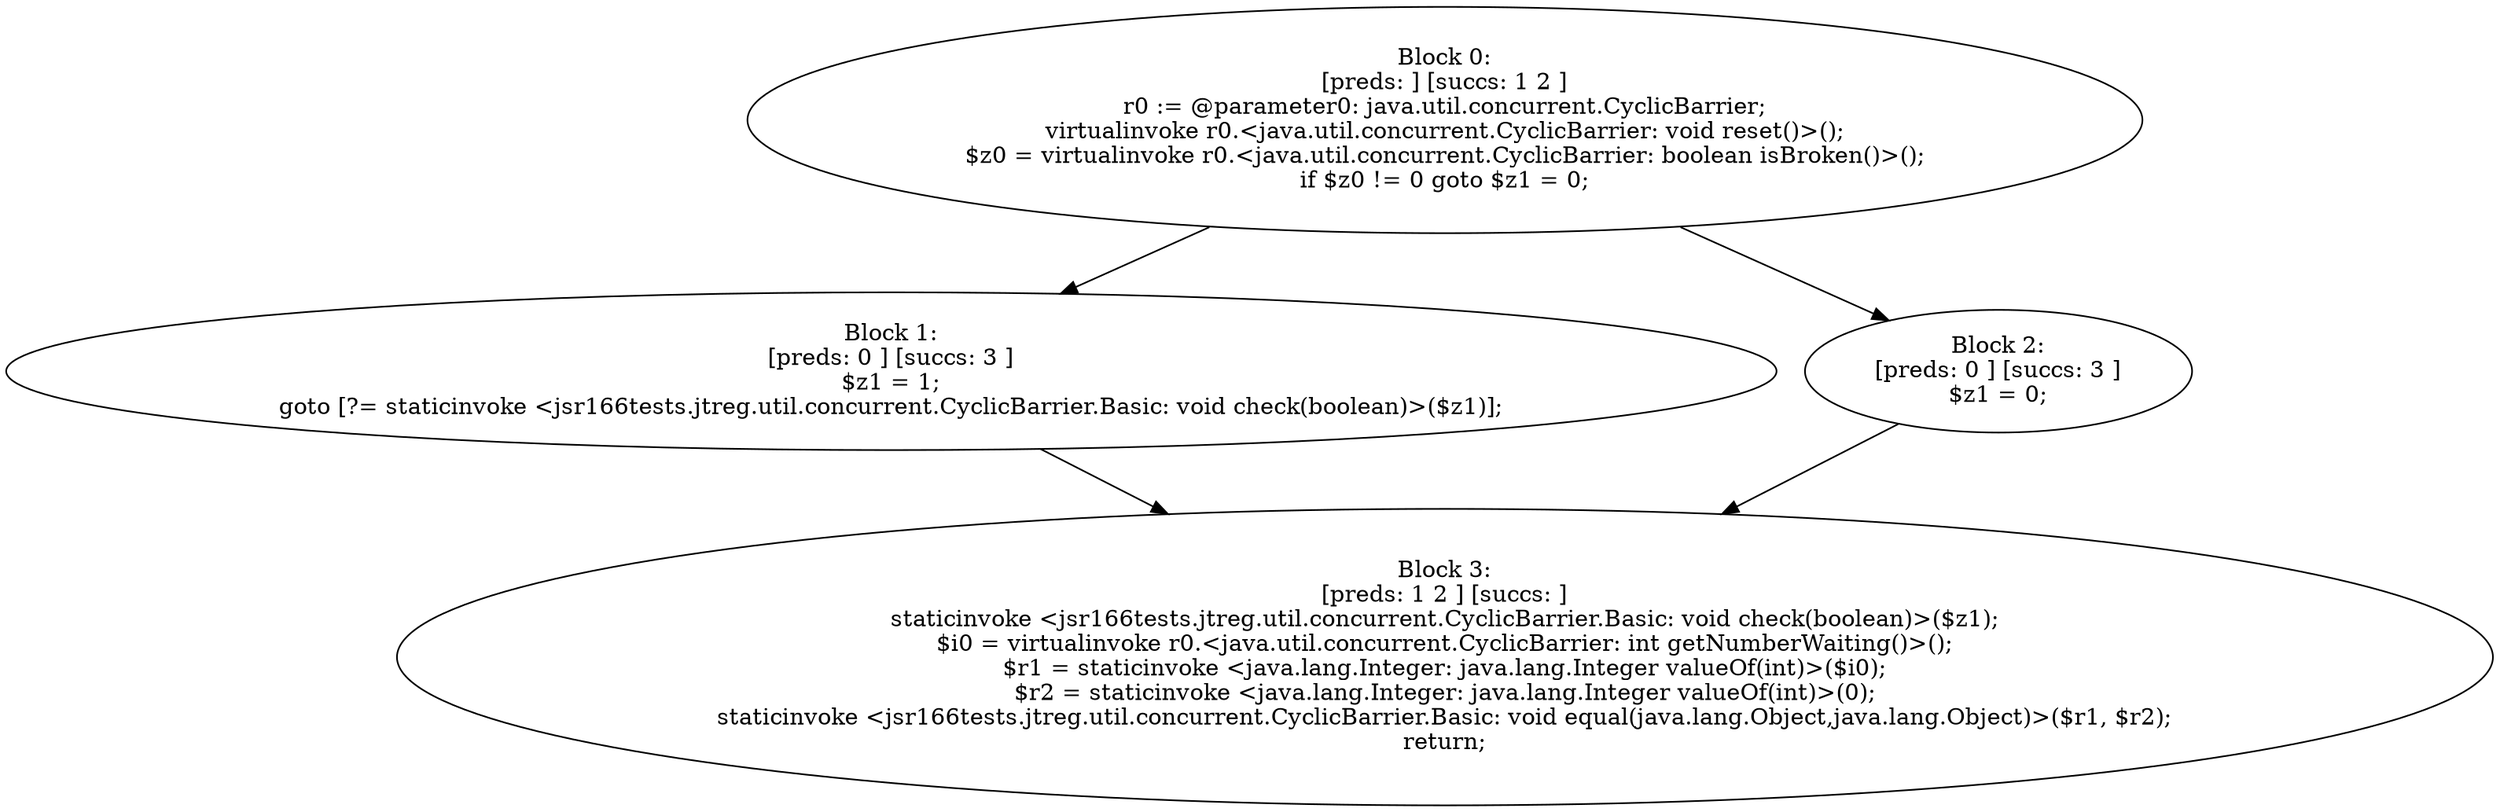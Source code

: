 digraph "unitGraph" {
    "Block 0:
[preds: ] [succs: 1 2 ]
r0 := @parameter0: java.util.concurrent.CyclicBarrier;
virtualinvoke r0.<java.util.concurrent.CyclicBarrier: void reset()>();
$z0 = virtualinvoke r0.<java.util.concurrent.CyclicBarrier: boolean isBroken()>();
if $z0 != 0 goto $z1 = 0;
"
    "Block 1:
[preds: 0 ] [succs: 3 ]
$z1 = 1;
goto [?= staticinvoke <jsr166tests.jtreg.util.concurrent.CyclicBarrier.Basic: void check(boolean)>($z1)];
"
    "Block 2:
[preds: 0 ] [succs: 3 ]
$z1 = 0;
"
    "Block 3:
[preds: 1 2 ] [succs: ]
staticinvoke <jsr166tests.jtreg.util.concurrent.CyclicBarrier.Basic: void check(boolean)>($z1);
$i0 = virtualinvoke r0.<java.util.concurrent.CyclicBarrier: int getNumberWaiting()>();
$r1 = staticinvoke <java.lang.Integer: java.lang.Integer valueOf(int)>($i0);
$r2 = staticinvoke <java.lang.Integer: java.lang.Integer valueOf(int)>(0);
staticinvoke <jsr166tests.jtreg.util.concurrent.CyclicBarrier.Basic: void equal(java.lang.Object,java.lang.Object)>($r1, $r2);
return;
"
    "Block 0:
[preds: ] [succs: 1 2 ]
r0 := @parameter0: java.util.concurrent.CyclicBarrier;
virtualinvoke r0.<java.util.concurrent.CyclicBarrier: void reset()>();
$z0 = virtualinvoke r0.<java.util.concurrent.CyclicBarrier: boolean isBroken()>();
if $z0 != 0 goto $z1 = 0;
"->"Block 1:
[preds: 0 ] [succs: 3 ]
$z1 = 1;
goto [?= staticinvoke <jsr166tests.jtreg.util.concurrent.CyclicBarrier.Basic: void check(boolean)>($z1)];
";
    "Block 0:
[preds: ] [succs: 1 2 ]
r0 := @parameter0: java.util.concurrent.CyclicBarrier;
virtualinvoke r0.<java.util.concurrent.CyclicBarrier: void reset()>();
$z0 = virtualinvoke r0.<java.util.concurrent.CyclicBarrier: boolean isBroken()>();
if $z0 != 0 goto $z1 = 0;
"->"Block 2:
[preds: 0 ] [succs: 3 ]
$z1 = 0;
";
    "Block 1:
[preds: 0 ] [succs: 3 ]
$z1 = 1;
goto [?= staticinvoke <jsr166tests.jtreg.util.concurrent.CyclicBarrier.Basic: void check(boolean)>($z1)];
"->"Block 3:
[preds: 1 2 ] [succs: ]
staticinvoke <jsr166tests.jtreg.util.concurrent.CyclicBarrier.Basic: void check(boolean)>($z1);
$i0 = virtualinvoke r0.<java.util.concurrent.CyclicBarrier: int getNumberWaiting()>();
$r1 = staticinvoke <java.lang.Integer: java.lang.Integer valueOf(int)>($i0);
$r2 = staticinvoke <java.lang.Integer: java.lang.Integer valueOf(int)>(0);
staticinvoke <jsr166tests.jtreg.util.concurrent.CyclicBarrier.Basic: void equal(java.lang.Object,java.lang.Object)>($r1, $r2);
return;
";
    "Block 2:
[preds: 0 ] [succs: 3 ]
$z1 = 0;
"->"Block 3:
[preds: 1 2 ] [succs: ]
staticinvoke <jsr166tests.jtreg.util.concurrent.CyclicBarrier.Basic: void check(boolean)>($z1);
$i0 = virtualinvoke r0.<java.util.concurrent.CyclicBarrier: int getNumberWaiting()>();
$r1 = staticinvoke <java.lang.Integer: java.lang.Integer valueOf(int)>($i0);
$r2 = staticinvoke <java.lang.Integer: java.lang.Integer valueOf(int)>(0);
staticinvoke <jsr166tests.jtreg.util.concurrent.CyclicBarrier.Basic: void equal(java.lang.Object,java.lang.Object)>($r1, $r2);
return;
";
}
